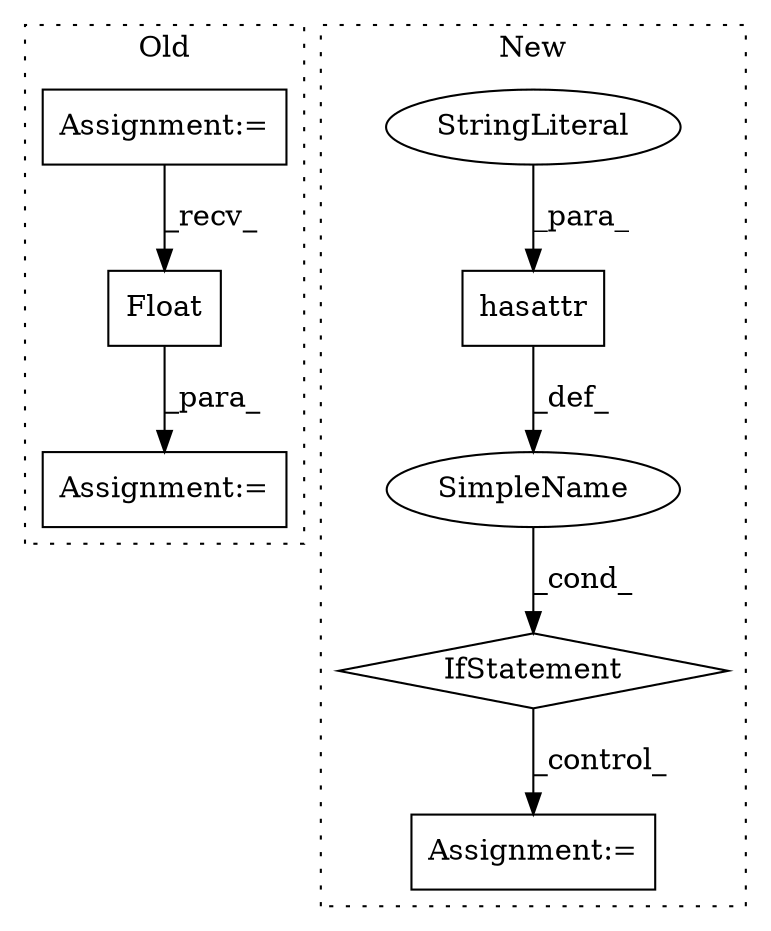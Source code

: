 digraph G {
subgraph cluster0 {
1 [label="Float" a="32" s="7135" l="7" shape="box"];
7 [label="Assignment:=" a="7" s="7105" l="1" shape="box"];
8 [label="Assignment:=" a="7" s="7045" l="1" shape="box"];
label = "Old";
style="dotted";
}
subgraph cluster1 {
2 [label="hasattr" a="32" s="6395,6425" l="8,1" shape="box"];
3 [label="IfStatement" a="25" s="6391,6426" l="4,2" shape="diamond"];
4 [label="StringLiteral" a="45" s="6413" l="12" shape="ellipse"];
5 [label="Assignment:=" a="7" s="6492" l="11" shape="box"];
6 [label="SimpleName" a="42" s="" l="" shape="ellipse"];
label = "New";
style="dotted";
}
1 -> 7 [label="_para_"];
2 -> 6 [label="_def_"];
3 -> 5 [label="_control_"];
4 -> 2 [label="_para_"];
6 -> 3 [label="_cond_"];
8 -> 1 [label="_recv_"];
}